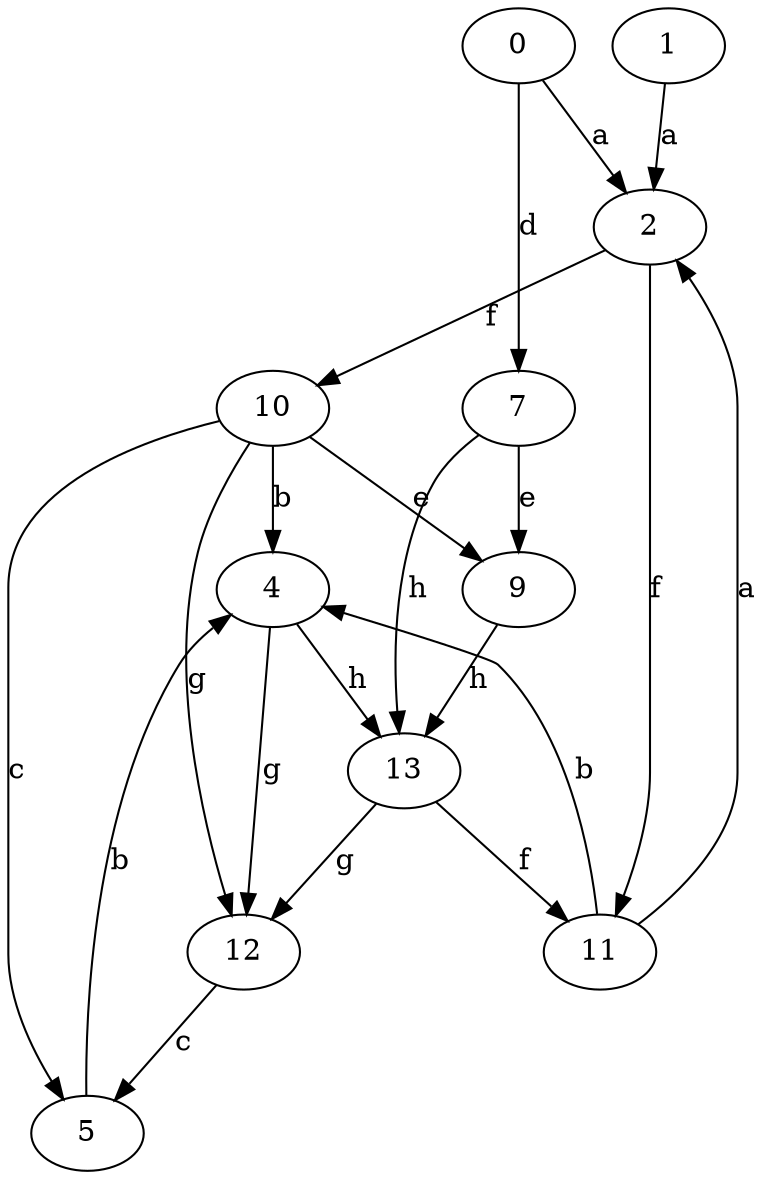 strict digraph  {
1;
2;
4;
5;
7;
9;
10;
11;
12;
0;
13;
1 -> 2  [label=a];
2 -> 10  [label=f];
2 -> 11  [label=f];
4 -> 12  [label=g];
4 -> 13  [label=h];
5 -> 4  [label=b];
7 -> 9  [label=e];
7 -> 13  [label=h];
9 -> 13  [label=h];
10 -> 4  [label=b];
10 -> 5  [label=c];
10 -> 9  [label=e];
10 -> 12  [label=g];
11 -> 2  [label=a];
11 -> 4  [label=b];
12 -> 5  [label=c];
0 -> 2  [label=a];
0 -> 7  [label=d];
13 -> 11  [label=f];
13 -> 12  [label=g];
}
